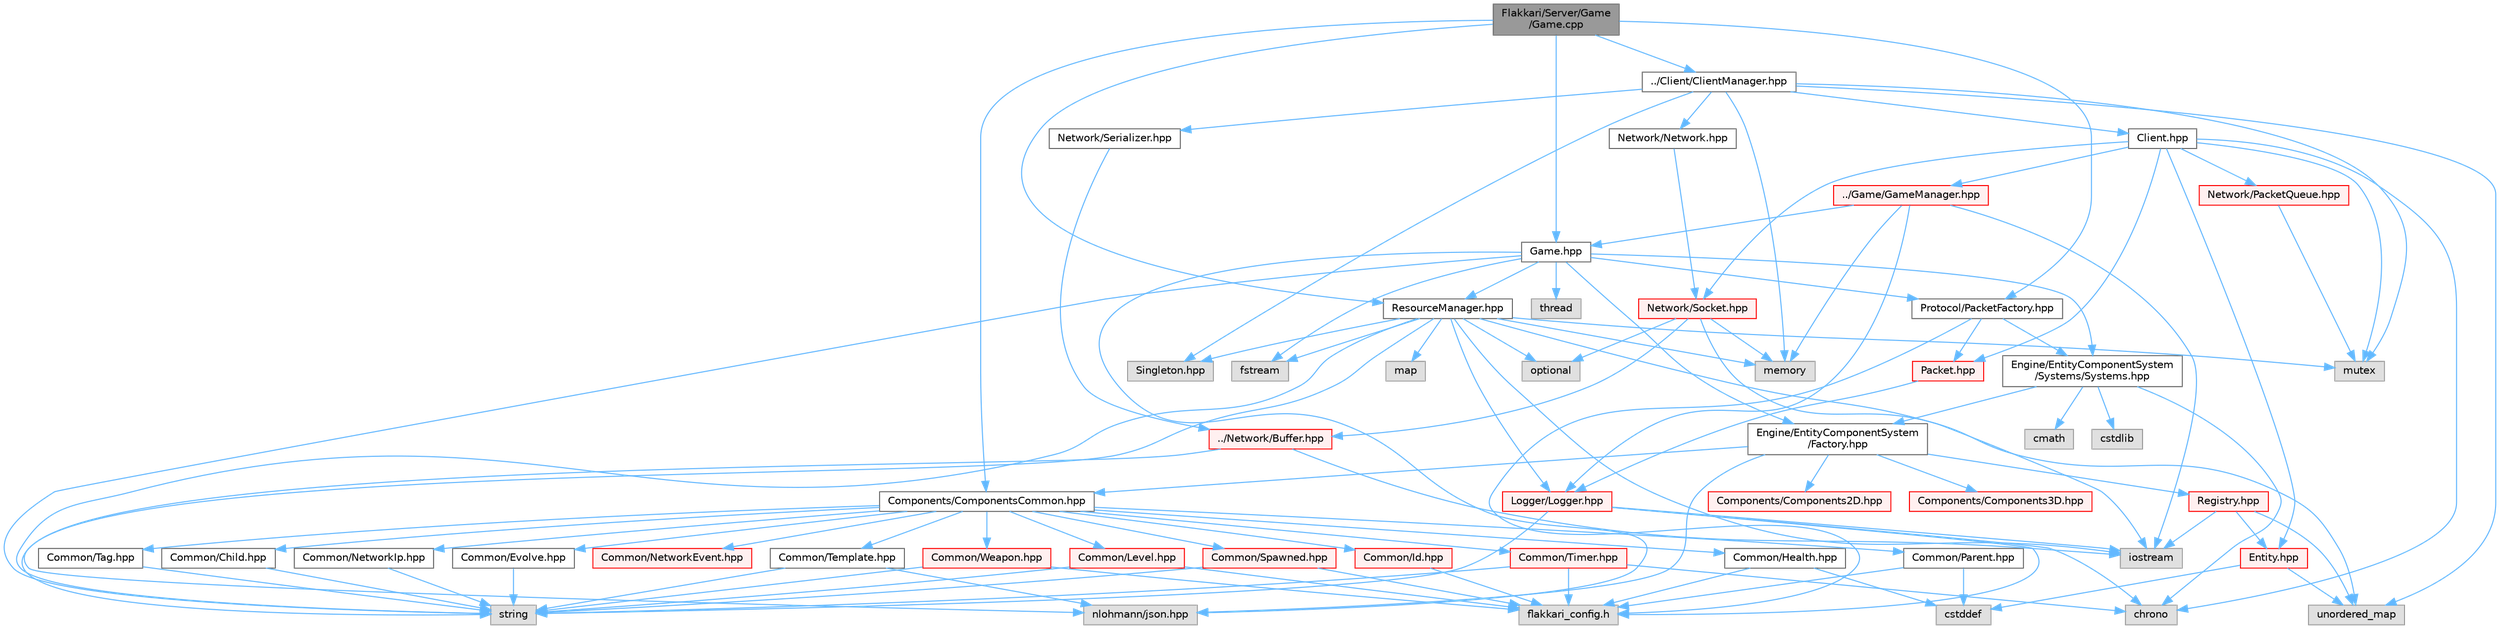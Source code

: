 digraph "Flakkari/Server/Game/Game.cpp"
{
 // LATEX_PDF_SIZE
  bgcolor="transparent";
  edge [fontname=Helvetica,fontsize=10,labelfontname=Helvetica,labelfontsize=10];
  node [fontname=Helvetica,fontsize=10,shape=box,height=0.2,width=0.4];
  Node1 [id="Node000001",label="Flakkari/Server/Game\l/Game.cpp",height=0.2,width=0.4,color="gray40", fillcolor="grey60", style="filled", fontcolor="black",tooltip=" "];
  Node1 -> Node2 [id="edge1_Node000001_Node000002",color="steelblue1",style="solid",tooltip=" "];
  Node2 [id="Node000002",label="Game.hpp",height=0.2,width=0.4,color="grey40", fillcolor="white", style="filled",URL="$d5/d4b/Game_8hpp.html",tooltip=" "];
  Node2 -> Node3 [id="edge2_Node000002_Node000003",color="steelblue1",style="solid",tooltip=" "];
  Node3 [id="Node000003",label="fstream",height=0.2,width=0.4,color="grey60", fillcolor="#E0E0E0", style="filled",tooltip=" "];
  Node2 -> Node4 [id="edge3_Node000002_Node000004",color="steelblue1",style="solid",tooltip=" "];
  Node4 [id="Node000004",label="nlohmann/json.hpp",height=0.2,width=0.4,color="grey60", fillcolor="#E0E0E0", style="filled",tooltip=" "];
  Node2 -> Node5 [id="edge4_Node000002_Node000005",color="steelblue1",style="solid",tooltip=" "];
  Node5 [id="Node000005",label="string",height=0.2,width=0.4,color="grey60", fillcolor="#E0E0E0", style="filled",tooltip=" "];
  Node2 -> Node6 [id="edge5_Node000002_Node000006",color="steelblue1",style="solid",tooltip=" "];
  Node6 [id="Node000006",label="thread",height=0.2,width=0.4,color="grey60", fillcolor="#E0E0E0", style="filled",tooltip=" "];
  Node2 -> Node7 [id="edge6_Node000002_Node000007",color="steelblue1",style="solid",tooltip=" "];
  Node7 [id="Node000007",label="Engine/EntityComponentSystem\l/Factory.hpp",height=0.2,width=0.4,color="grey40", fillcolor="white", style="filled",URL="$d5/d03/Factory_8hpp.html",tooltip=" "];
  Node7 -> Node4 [id="edge7_Node000007_Node000004",color="steelblue1",style="solid",tooltip=" "];
  Node7 -> Node8 [id="edge8_Node000007_Node000008",color="steelblue1",style="solid",tooltip=" "];
  Node8 [id="Node000008",label="Registry.hpp",height=0.2,width=0.4,color="red", fillcolor="#FFF0F0", style="filled",URL="$db/dd1/Registry_8hpp.html",tooltip=" "];
  Node8 -> Node9 [id="edge9_Node000008_Node000009",color="steelblue1",style="solid",tooltip=" "];
  Node9 [id="Node000009",label="Entity.hpp",height=0.2,width=0.4,color="red", fillcolor="#FFF0F0", style="filled",URL="$de/da6/Entity_8hpp.html",tooltip=" "];
  Node9 -> Node10 [id="edge10_Node000009_Node000010",color="steelblue1",style="solid",tooltip=" "];
  Node10 [id="Node000010",label="cstddef",height=0.2,width=0.4,color="grey60", fillcolor="#E0E0E0", style="filled",tooltip=" "];
  Node9 -> Node12 [id="edge11_Node000009_Node000012",color="steelblue1",style="solid",tooltip=" "];
  Node12 [id="Node000012",label="unordered_map",height=0.2,width=0.4,color="grey60", fillcolor="#E0E0E0", style="filled",tooltip=" "];
  Node8 -> Node21 [id="edge12_Node000008_Node000021",color="steelblue1",style="solid",tooltip=" "];
  Node21 [id="Node000021",label="iostream",height=0.2,width=0.4,color="grey60", fillcolor="#E0E0E0", style="filled",tooltip=" "];
  Node8 -> Node12 [id="edge13_Node000008_Node000012",color="steelblue1",style="solid",tooltip=" "];
  Node7 -> Node25 [id="edge14_Node000007_Node000025",color="steelblue1",style="solid",tooltip=" "];
  Node25 [id="Node000025",label="Components/Components2D.hpp",height=0.2,width=0.4,color="red", fillcolor="#FFF0F0", style="filled",URL="$d0/d43/Components2D_8hpp.html",tooltip=" "];
  Node7 -> Node34 [id="edge15_Node000007_Node000034",color="steelblue1",style="solid",tooltip=" "];
  Node34 [id="Node000034",label="Components/Components3D.hpp",height=0.2,width=0.4,color="red", fillcolor="#FFF0F0", style="filled",URL="$df/d72/Components3D_8hpp.html",tooltip=" "];
  Node7 -> Node41 [id="edge16_Node000007_Node000041",color="steelblue1",style="solid",tooltip=" "];
  Node41 [id="Node000041",label="Components/ComponentsCommon.hpp",height=0.2,width=0.4,color="grey40", fillcolor="white", style="filled",URL="$d1/d37/ComponentsCommon_8hpp.html",tooltip=" "];
  Node41 -> Node42 [id="edge17_Node000041_Node000042",color="steelblue1",style="solid",tooltip=" "];
  Node42 [id="Node000042",label="Common/Child.hpp",height=0.2,width=0.4,color="grey40", fillcolor="white", style="filled",URL="$d5/d4f/Child_8hpp.html",tooltip=" "];
  Node42 -> Node5 [id="edge18_Node000042_Node000005",color="steelblue1",style="solid",tooltip=" "];
  Node41 -> Node43 [id="edge19_Node000041_Node000043",color="steelblue1",style="solid",tooltip=" "];
  Node43 [id="Node000043",label="Common/Evolve.hpp",height=0.2,width=0.4,color="grey40", fillcolor="white", style="filled",URL="$de/dc0/Evolve_8hpp.html",tooltip=" "];
  Node43 -> Node5 [id="edge20_Node000043_Node000005",color="steelblue1",style="solid",tooltip=" "];
  Node41 -> Node44 [id="edge21_Node000041_Node000044",color="steelblue1",style="solid",tooltip=" "];
  Node44 [id="Node000044",label="Common/Health.hpp",height=0.2,width=0.4,color="grey40", fillcolor="white", style="filled",URL="$d6/d38/Health_8hpp.html",tooltip=" "];
  Node44 -> Node10 [id="edge22_Node000044_Node000010",color="steelblue1",style="solid",tooltip=" "];
  Node44 -> Node29 [id="edge23_Node000044_Node000029",color="steelblue1",style="solid",tooltip=" "];
  Node29 [id="Node000029",label="flakkari_config.h",height=0.2,width=0.4,color="grey60", fillcolor="#E0E0E0", style="filled",tooltip=" "];
  Node41 -> Node45 [id="edge24_Node000041_Node000045",color="steelblue1",style="solid",tooltip=" "];
  Node45 [id="Node000045",label="Common/Id.hpp",height=0.2,width=0.4,color="red", fillcolor="#FFF0F0", style="filled",URL="$d0/dbe/Id_8hpp.html",tooltip=" "];
  Node45 -> Node29 [id="edge25_Node000045_Node000029",color="steelblue1",style="solid",tooltip=" "];
  Node41 -> Node46 [id="edge26_Node000041_Node000046",color="steelblue1",style="solid",tooltip=" "];
  Node46 [id="Node000046",label="Common/Level.hpp",height=0.2,width=0.4,color="red", fillcolor="#FFF0F0", style="filled",URL="$da/d93/Level_8hpp.html",tooltip=" "];
  Node46 -> Node5 [id="edge27_Node000046_Node000005",color="steelblue1",style="solid",tooltip=" "];
  Node46 -> Node29 [id="edge28_Node000046_Node000029",color="steelblue1",style="solid",tooltip=" "];
  Node41 -> Node48 [id="edge29_Node000041_Node000048",color="steelblue1",style="solid",tooltip=" "];
  Node48 [id="Node000048",label="Common/Parent.hpp",height=0.2,width=0.4,color="grey40", fillcolor="white", style="filled",URL="$db/d14/Parent_8hpp.html",tooltip=" "];
  Node48 -> Node10 [id="edge30_Node000048_Node000010",color="steelblue1",style="solid",tooltip=" "];
  Node48 -> Node29 [id="edge31_Node000048_Node000029",color="steelblue1",style="solid",tooltip=" "];
  Node41 -> Node49 [id="edge32_Node000041_Node000049",color="steelblue1",style="solid",tooltip=" "];
  Node49 [id="Node000049",label="Common/Spawned.hpp",height=0.2,width=0.4,color="red", fillcolor="#FFF0F0", style="filled",URL="$d8/dca/Spawned_8hpp.html",tooltip=" "];
  Node49 -> Node5 [id="edge33_Node000049_Node000005",color="steelblue1",style="solid",tooltip=" "];
  Node49 -> Node29 [id="edge34_Node000049_Node000029",color="steelblue1",style="solid",tooltip=" "];
  Node41 -> Node50 [id="edge35_Node000041_Node000050",color="steelblue1",style="solid",tooltip=" "];
  Node50 [id="Node000050",label="Common/Tag.hpp",height=0.2,width=0.4,color="grey40", fillcolor="white", style="filled",URL="$d0/d5a/Tag_8hpp.html",tooltip=" "];
  Node50 -> Node5 [id="edge36_Node000050_Node000005",color="steelblue1",style="solid",tooltip=" "];
  Node41 -> Node51 [id="edge37_Node000041_Node000051",color="steelblue1",style="solid",tooltip=" "];
  Node51 [id="Node000051",label="Common/Template.hpp",height=0.2,width=0.4,color="grey40", fillcolor="white", style="filled",URL="$df/da8/Template_8hpp.html",tooltip=" "];
  Node51 -> Node4 [id="edge38_Node000051_Node000004",color="steelblue1",style="solid",tooltip=" "];
  Node51 -> Node5 [id="edge39_Node000051_Node000005",color="steelblue1",style="solid",tooltip=" "];
  Node41 -> Node52 [id="edge40_Node000041_Node000052",color="steelblue1",style="solid",tooltip=" "];
  Node52 [id="Node000052",label="Common/Timer.hpp",height=0.2,width=0.4,color="red", fillcolor="#FFF0F0", style="filled",URL="$d8/dbf/Timer_8hpp.html",tooltip=" "];
  Node52 -> Node53 [id="edge41_Node000052_Node000053",color="steelblue1",style="solid",tooltip=" "];
  Node53 [id="Node000053",label="chrono",height=0.2,width=0.4,color="grey60", fillcolor="#E0E0E0", style="filled",tooltip=" "];
  Node52 -> Node5 [id="edge42_Node000052_Node000005",color="steelblue1",style="solid",tooltip=" "];
  Node52 -> Node29 [id="edge43_Node000052_Node000029",color="steelblue1",style="solid",tooltip=" "];
  Node41 -> Node54 [id="edge44_Node000041_Node000054",color="steelblue1",style="solid",tooltip=" "];
  Node54 [id="Node000054",label="Common/Weapon.hpp",height=0.2,width=0.4,color="red", fillcolor="#FFF0F0", style="filled",URL="$dd/d7d/Weapon_8hpp.html",tooltip=" "];
  Node54 -> Node5 [id="edge45_Node000054_Node000005",color="steelblue1",style="solid",tooltip=" "];
  Node54 -> Node29 [id="edge46_Node000054_Node000029",color="steelblue1",style="solid",tooltip=" "];
  Node41 -> Node55 [id="edge47_Node000041_Node000055",color="steelblue1",style="solid",tooltip=" "];
  Node55 [id="Node000055",label="Common/NetworkEvent.hpp",height=0.2,width=0.4,color="red", fillcolor="#FFF0F0", style="filled",URL="$da/daf/NetworkEvent_8hpp.html",tooltip=" "];
  Node41 -> Node56 [id="edge48_Node000041_Node000056",color="steelblue1",style="solid",tooltip=" "];
  Node56 [id="Node000056",label="Common/NetworkIp.hpp",height=0.2,width=0.4,color="grey40", fillcolor="white", style="filled",URL="$d6/d65/NetworkIp_8hpp.html",tooltip=" "];
  Node56 -> Node5 [id="edge49_Node000056_Node000005",color="steelblue1",style="solid",tooltip=" "];
  Node2 -> Node57 [id="edge50_Node000002_Node000057",color="steelblue1",style="solid",tooltip=" "];
  Node57 [id="Node000057",label="Engine/EntityComponentSystem\l/Systems/Systems.hpp",height=0.2,width=0.4,color="grey40", fillcolor="white", style="filled",URL="$d8/d3d/Systems_8hpp.html",tooltip=" "];
  Node57 -> Node7 [id="edge51_Node000057_Node000007",color="steelblue1",style="solid",tooltip=" "];
  Node57 -> Node53 [id="edge52_Node000057_Node000053",color="steelblue1",style="solid",tooltip=" "];
  Node57 -> Node28 [id="edge53_Node000057_Node000028",color="steelblue1",style="solid",tooltip=" "];
  Node28 [id="Node000028",label="cmath",height=0.2,width=0.4,color="grey60", fillcolor="#E0E0E0", style="filled",tooltip=" "];
  Node57 -> Node58 [id="edge54_Node000057_Node000058",color="steelblue1",style="solid",tooltip=" "];
  Node58 [id="Node000058",label="cstdlib",height=0.2,width=0.4,color="grey60", fillcolor="#E0E0E0", style="filled",tooltip=" "];
  Node2 -> Node59 [id="edge55_Node000002_Node000059",color="steelblue1",style="solid",tooltip=" "];
  Node59 [id="Node000059",label="Protocol/PacketFactory.hpp",height=0.2,width=0.4,color="grey40", fillcolor="white", style="filled",URL="$d7/d61/PacketFactory_8hpp.html",tooltip=" "];
  Node59 -> Node29 [id="edge56_Node000059_Node000029",color="steelblue1",style="solid",tooltip=" "];
  Node59 -> Node57 [id="edge57_Node000059_Node000057",color="steelblue1",style="solid",tooltip=" "];
  Node59 -> Node60 [id="edge58_Node000059_Node000060",color="steelblue1",style="solid",tooltip=" "];
  Node60 [id="Node000060",label="Packet.hpp",height=0.2,width=0.4,color="red", fillcolor="#FFF0F0", style="filled",URL="$db/d1b/Packet_8hpp.html",tooltip=" "];
  Node60 -> Node66 [id="edge59_Node000060_Node000066",color="steelblue1",style="solid",tooltip=" "];
  Node66 [id="Node000066",label="Logger/Logger.hpp",height=0.2,width=0.4,color="red", fillcolor="#FFF0F0", style="filled",URL="$d9/d11/Logger_8hpp.html",tooltip=" "];
  Node66 -> Node29 [id="edge60_Node000066_Node000029",color="steelblue1",style="solid",tooltip=" "];
  Node66 -> Node53 [id="edge61_Node000066_Node000053",color="steelblue1",style="solid",tooltip=" "];
  Node66 -> Node21 [id="edge62_Node000066_Node000021",color="steelblue1",style="solid",tooltip=" "];
  Node66 -> Node5 [id="edge63_Node000066_Node000005",color="steelblue1",style="solid",tooltip=" "];
  Node2 -> Node68 [id="edge64_Node000002_Node000068",color="steelblue1",style="solid",tooltip=" "];
  Node68 [id="Node000068",label="ResourceManager.hpp",height=0.2,width=0.4,color="grey40", fillcolor="white", style="filled",URL="$db/d16/ResourceManager_8hpp.html",tooltip=" "];
  Node68 -> Node69 [id="edge65_Node000068_Node000069",color="steelblue1",style="solid",tooltip=" "];
  Node69 [id="Node000069",label="Singleton.hpp",height=0.2,width=0.4,color="grey60", fillcolor="#E0E0E0", style="filled",tooltip=" "];
  Node68 -> Node3 [id="edge66_Node000068_Node000003",color="steelblue1",style="solid",tooltip=" "];
  Node68 -> Node21 [id="edge67_Node000068_Node000021",color="steelblue1",style="solid",tooltip=" "];
  Node68 -> Node70 [id="edge68_Node000068_Node000070",color="steelblue1",style="solid",tooltip=" "];
  Node70 [id="Node000070",label="map",height=0.2,width=0.4,color="grey60", fillcolor="#E0E0E0", style="filled",tooltip=" "];
  Node68 -> Node71 [id="edge69_Node000068_Node000071",color="steelblue1",style="solid",tooltip=" "];
  Node71 [id="Node000071",label="memory",height=0.2,width=0.4,color="grey60", fillcolor="#E0E0E0", style="filled",tooltip=" "];
  Node68 -> Node72 [id="edge70_Node000068_Node000072",color="steelblue1",style="solid",tooltip=" "];
  Node72 [id="Node000072",label="mutex",height=0.2,width=0.4,color="grey60", fillcolor="#E0E0E0", style="filled",tooltip=" "];
  Node68 -> Node4 [id="edge71_Node000068_Node000004",color="steelblue1",style="solid",tooltip=" "];
  Node68 -> Node15 [id="edge72_Node000068_Node000015",color="steelblue1",style="solid",tooltip=" "];
  Node15 [id="Node000015",label="optional",height=0.2,width=0.4,color="grey60", fillcolor="#E0E0E0", style="filled",tooltip=" "];
  Node68 -> Node5 [id="edge73_Node000068_Node000005",color="steelblue1",style="solid",tooltip=" "];
  Node68 -> Node12 [id="edge74_Node000068_Node000012",color="steelblue1",style="solid",tooltip=" "];
  Node68 -> Node66 [id="edge75_Node000068_Node000066",color="steelblue1",style="solid",tooltip=" "];
  Node1 -> Node73 [id="edge76_Node000001_Node000073",color="steelblue1",style="solid",tooltip=" "];
  Node73 [id="Node000073",label="../Client/ClientManager.hpp",height=0.2,width=0.4,color="grey40", fillcolor="white", style="filled",URL="$d8/dff/ClientManager_8hpp.html",tooltip=" "];
  Node73 -> Node74 [id="edge77_Node000073_Node000074",color="steelblue1",style="solid",tooltip=" "];
  Node74 [id="Node000074",label="Client.hpp",height=0.2,width=0.4,color="grey40", fillcolor="white", style="filled",URL="$d3/d8e/Client_8hpp.html",tooltip=" "];
  Node74 -> Node53 [id="edge78_Node000074_Node000053",color="steelblue1",style="solid",tooltip=" "];
  Node74 -> Node72 [id="edge79_Node000074_Node000072",color="steelblue1",style="solid",tooltip=" "];
  Node74 -> Node75 [id="edge80_Node000074_Node000075",color="steelblue1",style="solid",tooltip=" "];
  Node75 [id="Node000075",label="../Game/GameManager.hpp",height=0.2,width=0.4,color="red", fillcolor="#FFF0F0", style="filled",URL="$d6/d27/GameManager_8hpp.html",tooltip=" "];
  Node75 -> Node21 [id="edge81_Node000075_Node000021",color="steelblue1",style="solid",tooltip=" "];
  Node75 -> Node71 [id="edge82_Node000075_Node000071",color="steelblue1",style="solid",tooltip=" "];
  Node75 -> Node2 [id="edge83_Node000075_Node000002",color="steelblue1",style="solid",tooltip=" "];
  Node75 -> Node66 [id="edge84_Node000075_Node000066",color="steelblue1",style="solid",tooltip=" "];
  Node74 -> Node9 [id="edge85_Node000074_Node000009",color="steelblue1",style="solid",tooltip=" "];
  Node74 -> Node77 [id="edge86_Node000074_Node000077",color="steelblue1",style="solid",tooltip=" "];
  Node77 [id="Node000077",label="Network/PacketQueue.hpp",height=0.2,width=0.4,color="red", fillcolor="#FFF0F0", style="filled",URL="$d3/dd3/PacketQueue_8hpp.html",tooltip=" "];
  Node77 -> Node72 [id="edge87_Node000077_Node000072",color="steelblue1",style="solid",tooltip=" "];
  Node74 -> Node79 [id="edge88_Node000074_Node000079",color="steelblue1",style="solid",tooltip=" "];
  Node79 [id="Node000079",label="Network/Socket.hpp",height=0.2,width=0.4,color="red", fillcolor="#FFF0F0", style="filled",URL="$dd/df5/Socket_8hpp.html",tooltip=" "];
  Node79 -> Node64 [id="edge89_Node000079_Node000064",color="steelblue1",style="solid",tooltip=" "];
  Node64 [id="Node000064",label="../Network/Buffer.hpp",height=0.2,width=0.4,color="red", fillcolor="#FFF0F0", style="filled",URL="$d8/d36/Buffer_8hpp.html",tooltip=" "];
  Node64 -> Node21 [id="edge90_Node000064_Node000021",color="steelblue1",style="solid",tooltip=" "];
  Node64 -> Node5 [id="edge91_Node000064_Node000005",color="steelblue1",style="solid",tooltip=" "];
  Node79 -> Node21 [id="edge92_Node000079_Node000021",color="steelblue1",style="solid",tooltip=" "];
  Node79 -> Node71 [id="edge93_Node000079_Node000071",color="steelblue1",style="solid",tooltip=" "];
  Node79 -> Node15 [id="edge94_Node000079_Node000015",color="steelblue1",style="solid",tooltip=" "];
  Node74 -> Node60 [id="edge95_Node000074_Node000060",color="steelblue1",style="solid",tooltip=" "];
  Node73 -> Node84 [id="edge96_Node000073_Node000084",color="steelblue1",style="solid",tooltip=" "];
  Node84 [id="Node000084",label="Network/Network.hpp",height=0.2,width=0.4,color="grey40", fillcolor="white", style="filled",URL="$da/d02/Network_8hpp.html",tooltip=" "];
  Node84 -> Node79 [id="edge97_Node000084_Node000079",color="steelblue1",style="solid",tooltip=" "];
  Node73 -> Node85 [id="edge98_Node000073_Node000085",color="steelblue1",style="solid",tooltip=" "];
  Node85 [id="Node000085",label="Network/Serializer.hpp",height=0.2,width=0.4,color="grey40", fillcolor="white", style="filled",URL="$d5/dcc/Serializer_8hpp.html",tooltip=" "];
  Node85 -> Node64 [id="edge99_Node000085_Node000064",color="steelblue1",style="solid",tooltip=" "];
  Node73 -> Node69 [id="edge100_Node000073_Node000069",color="steelblue1",style="solid",tooltip=" "];
  Node73 -> Node71 [id="edge101_Node000073_Node000071",color="steelblue1",style="solid",tooltip=" "];
  Node73 -> Node72 [id="edge102_Node000073_Node000072",color="steelblue1",style="solid",tooltip=" "];
  Node73 -> Node12 [id="edge103_Node000073_Node000012",color="steelblue1",style="solid",tooltip=" "];
  Node1 -> Node41 [id="edge104_Node000001_Node000041",color="steelblue1",style="solid",tooltip=" "];
  Node1 -> Node59 [id="edge105_Node000001_Node000059",color="steelblue1",style="solid",tooltip=" "];
  Node1 -> Node68 [id="edge106_Node000001_Node000068",color="steelblue1",style="solid",tooltip=" "];
}
